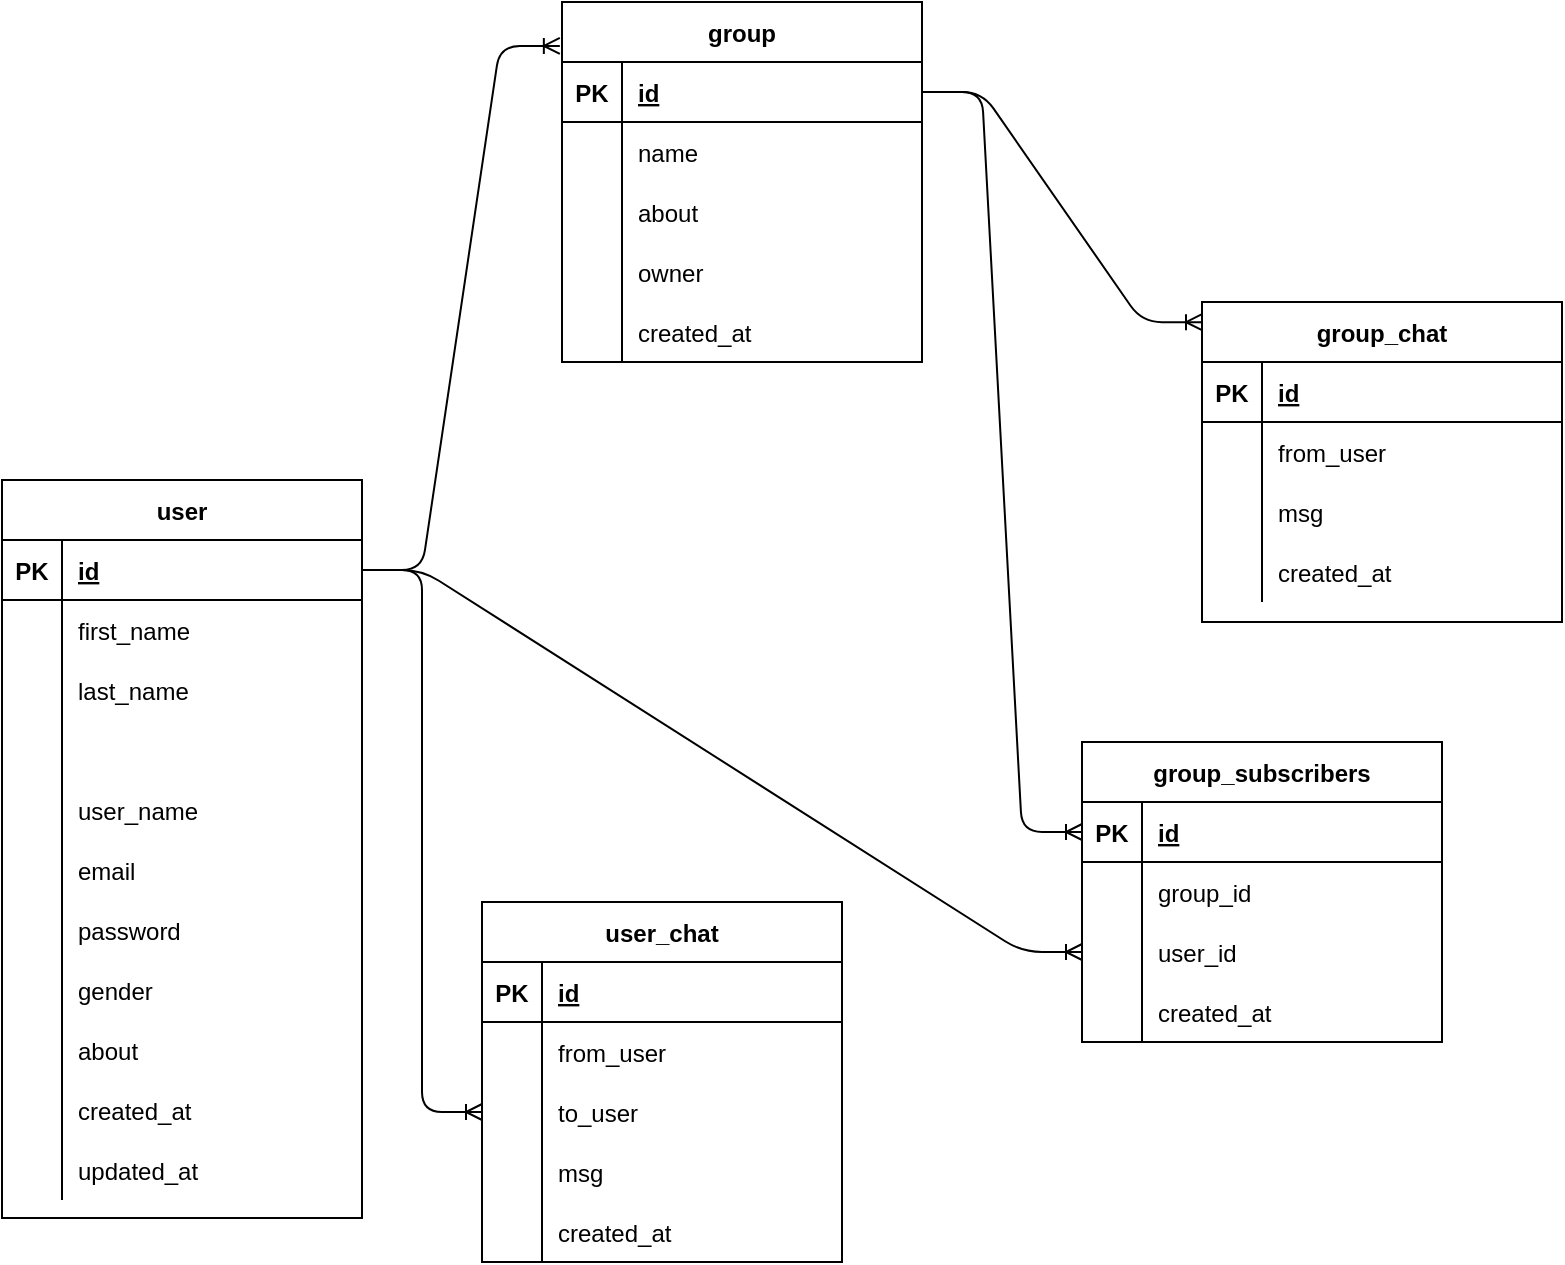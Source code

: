 <mxfile version="20.3.0" type="device"><diagram id="HJh2XN7zHFTDFVtZtHjm" name="Page-1"><mxGraphModel dx="1102" dy="695" grid="1" gridSize="10" guides="1" tooltips="1" connect="1" arrows="1" fold="1" page="1" pageScale="1" pageWidth="850" pageHeight="1100" math="0" shadow="0"><root><mxCell id="0"/><mxCell id="1" parent="0"/><mxCell id="1xG9uWIQXTf4gxkNBVb8-1" value="user" style="shape=table;startSize=30;container=1;collapsible=1;childLayout=tableLayout;fixedRows=1;rowLines=0;fontStyle=1;align=center;resizeLast=1;" parent="1" vertex="1"><mxGeometry x="30" y="429" width="180" height="369" as="geometry"/></mxCell><mxCell id="1xG9uWIQXTf4gxkNBVb8-2" value="" style="shape=partialRectangle;collapsible=0;dropTarget=0;pointerEvents=0;fillColor=none;top=0;left=0;bottom=1;right=0;points=[[0,0.5],[1,0.5]];portConstraint=eastwest;" parent="1xG9uWIQXTf4gxkNBVb8-1" vertex="1"><mxGeometry y="30" width="180" height="30" as="geometry"/></mxCell><mxCell id="1xG9uWIQXTf4gxkNBVb8-3" value="PK" style="shape=partialRectangle;connectable=0;fillColor=none;top=0;left=0;bottom=0;right=0;fontStyle=1;overflow=hidden;" parent="1xG9uWIQXTf4gxkNBVb8-2" vertex="1"><mxGeometry width="30" height="30" as="geometry"><mxRectangle width="30" height="30" as="alternateBounds"/></mxGeometry></mxCell><mxCell id="1xG9uWIQXTf4gxkNBVb8-4" value="id" style="shape=partialRectangle;connectable=0;fillColor=none;top=0;left=0;bottom=0;right=0;align=left;spacingLeft=6;fontStyle=5;overflow=hidden;" parent="1xG9uWIQXTf4gxkNBVb8-2" vertex="1"><mxGeometry x="30" width="150" height="30" as="geometry"><mxRectangle width="150" height="30" as="alternateBounds"/></mxGeometry></mxCell><mxCell id="1xG9uWIQXTf4gxkNBVb8-5" value="" style="shape=partialRectangle;collapsible=0;dropTarget=0;pointerEvents=0;fillColor=none;top=0;left=0;bottom=0;right=0;points=[[0,0.5],[1,0.5]];portConstraint=eastwest;" parent="1xG9uWIQXTf4gxkNBVb8-1" vertex="1"><mxGeometry y="60" width="180" height="30" as="geometry"/></mxCell><mxCell id="1xG9uWIQXTf4gxkNBVb8-6" value="" style="shape=partialRectangle;connectable=0;fillColor=none;top=0;left=0;bottom=0;right=0;editable=1;overflow=hidden;" parent="1xG9uWIQXTf4gxkNBVb8-5" vertex="1"><mxGeometry width="30" height="30" as="geometry"><mxRectangle width="30" height="30" as="alternateBounds"/></mxGeometry></mxCell><mxCell id="1xG9uWIQXTf4gxkNBVb8-7" value="first_name" style="shape=partialRectangle;connectable=0;fillColor=none;top=0;left=0;bottom=0;right=0;align=left;spacingLeft=6;overflow=hidden;" parent="1xG9uWIQXTf4gxkNBVb8-5" vertex="1"><mxGeometry x="30" width="150" height="30" as="geometry"><mxRectangle width="150" height="30" as="alternateBounds"/></mxGeometry></mxCell><mxCell id="-Euxoih3CW-MDkPxQzB0-1" value="" style="shape=partialRectangle;collapsible=0;dropTarget=0;pointerEvents=0;fillColor=none;top=0;left=0;bottom=0;right=0;points=[[0,0.5],[1,0.5]];portConstraint=eastwest;" vertex="1" parent="1xG9uWIQXTf4gxkNBVb8-1"><mxGeometry y="90" width="180" height="30" as="geometry"/></mxCell><mxCell id="-Euxoih3CW-MDkPxQzB0-2" value="" style="shape=partialRectangle;connectable=0;fillColor=none;top=0;left=0;bottom=0;right=0;editable=1;overflow=hidden;" vertex="1" parent="-Euxoih3CW-MDkPxQzB0-1"><mxGeometry width="30" height="30" as="geometry"><mxRectangle width="30" height="30" as="alternateBounds"/></mxGeometry></mxCell><mxCell id="-Euxoih3CW-MDkPxQzB0-3" value="last_name" style="shape=partialRectangle;connectable=0;fillColor=none;top=0;left=0;bottom=0;right=0;align=left;spacingLeft=6;overflow=hidden;" vertex="1" parent="-Euxoih3CW-MDkPxQzB0-1"><mxGeometry x="30" width="150" height="30" as="geometry"><mxRectangle width="150" height="30" as="alternateBounds"/></mxGeometry></mxCell><mxCell id="1xG9uWIQXTf4gxkNBVb8-8" value="" style="shape=partialRectangle;collapsible=0;dropTarget=0;pointerEvents=0;fillColor=none;top=0;left=0;bottom=0;right=0;points=[[0,0.5],[1,0.5]];portConstraint=eastwest;" parent="1xG9uWIQXTf4gxkNBVb8-1" vertex="1"><mxGeometry y="120" width="180" height="30" as="geometry"/></mxCell><mxCell id="1xG9uWIQXTf4gxkNBVb8-9" value="" style="shape=partialRectangle;connectable=0;fillColor=none;top=0;left=0;bottom=0;right=0;editable=1;overflow=hidden;" parent="1xG9uWIQXTf4gxkNBVb8-8" vertex="1"><mxGeometry width="30" height="30" as="geometry"><mxRectangle width="30" height="30" as="alternateBounds"/></mxGeometry></mxCell><mxCell id="1xG9uWIQXTf4gxkNBVb8-10" value="" style="shape=partialRectangle;connectable=0;fillColor=none;top=0;left=0;bottom=0;right=0;align=left;spacingLeft=6;overflow=hidden;" parent="1xG9uWIQXTf4gxkNBVb8-8" vertex="1"><mxGeometry x="30" width="150" height="30" as="geometry"><mxRectangle width="150" height="30" as="alternateBounds"/></mxGeometry></mxCell><mxCell id="1xG9uWIQXTf4gxkNBVb8-11" value="" style="shape=partialRectangle;collapsible=0;dropTarget=0;pointerEvents=0;fillColor=none;top=0;left=0;bottom=0;right=0;points=[[0,0.5],[1,0.5]];portConstraint=eastwest;" parent="1xG9uWIQXTf4gxkNBVb8-1" vertex="1"><mxGeometry y="150" width="180" height="30" as="geometry"/></mxCell><mxCell id="1xG9uWIQXTf4gxkNBVb8-12" value="" style="shape=partialRectangle;connectable=0;fillColor=none;top=0;left=0;bottom=0;right=0;editable=1;overflow=hidden;" parent="1xG9uWIQXTf4gxkNBVb8-11" vertex="1"><mxGeometry width="30" height="30" as="geometry"><mxRectangle width="30" height="30" as="alternateBounds"/></mxGeometry></mxCell><mxCell id="1xG9uWIQXTf4gxkNBVb8-13" value="user_name" style="shape=partialRectangle;connectable=0;fillColor=none;top=0;left=0;bottom=0;right=0;align=left;spacingLeft=6;overflow=hidden;" parent="1xG9uWIQXTf4gxkNBVb8-11" vertex="1"><mxGeometry x="30" width="150" height="30" as="geometry"><mxRectangle width="150" height="30" as="alternateBounds"/></mxGeometry></mxCell><mxCell id="xAyFOA5iK-Rha3Kn03rB-1" value="" style="shape=partialRectangle;collapsible=0;dropTarget=0;pointerEvents=0;fillColor=none;top=0;left=0;bottom=0;right=0;points=[[0,0.5],[1,0.5]];portConstraint=eastwest;" parent="1xG9uWIQXTf4gxkNBVb8-1" vertex="1"><mxGeometry y="180" width="180" height="30" as="geometry"/></mxCell><mxCell id="xAyFOA5iK-Rha3Kn03rB-2" value="" style="shape=partialRectangle;connectable=0;fillColor=none;top=0;left=0;bottom=0;right=0;editable=1;overflow=hidden;" parent="xAyFOA5iK-Rha3Kn03rB-1" vertex="1"><mxGeometry width="30" height="30" as="geometry"><mxRectangle width="30" height="30" as="alternateBounds"/></mxGeometry></mxCell><mxCell id="xAyFOA5iK-Rha3Kn03rB-3" value="email" style="shape=partialRectangle;connectable=0;fillColor=none;top=0;left=0;bottom=0;right=0;align=left;spacingLeft=6;overflow=hidden;" parent="xAyFOA5iK-Rha3Kn03rB-1" vertex="1"><mxGeometry x="30" width="150" height="30" as="geometry"><mxRectangle width="150" height="30" as="alternateBounds"/></mxGeometry></mxCell><mxCell id="xAyFOA5iK-Rha3Kn03rB-4" value="" style="shape=partialRectangle;collapsible=0;dropTarget=0;pointerEvents=0;fillColor=none;top=0;left=0;bottom=0;right=0;points=[[0,0.5],[1,0.5]];portConstraint=eastwest;" parent="1xG9uWIQXTf4gxkNBVb8-1" vertex="1"><mxGeometry y="210" width="180" height="30" as="geometry"/></mxCell><mxCell id="xAyFOA5iK-Rha3Kn03rB-5" value="" style="shape=partialRectangle;connectable=0;fillColor=none;top=0;left=0;bottom=0;right=0;editable=1;overflow=hidden;" parent="xAyFOA5iK-Rha3Kn03rB-4" vertex="1"><mxGeometry width="30" height="30" as="geometry"><mxRectangle width="30" height="30" as="alternateBounds"/></mxGeometry></mxCell><mxCell id="xAyFOA5iK-Rha3Kn03rB-6" value="password" style="shape=partialRectangle;connectable=0;fillColor=none;top=0;left=0;bottom=0;right=0;align=left;spacingLeft=6;overflow=hidden;" parent="xAyFOA5iK-Rha3Kn03rB-4" vertex="1"><mxGeometry x="30" width="150" height="30" as="geometry"><mxRectangle width="150" height="30" as="alternateBounds"/></mxGeometry></mxCell><mxCell id="1xG9uWIQXTf4gxkNBVb8-14" value="" style="shape=partialRectangle;collapsible=0;dropTarget=0;pointerEvents=0;fillColor=none;top=0;left=0;bottom=0;right=0;points=[[0,0.5],[1,0.5]];portConstraint=eastwest;" parent="1xG9uWIQXTf4gxkNBVb8-1" vertex="1"><mxGeometry y="240" width="180" height="30" as="geometry"/></mxCell><mxCell id="1xG9uWIQXTf4gxkNBVb8-15" value="" style="shape=partialRectangle;connectable=0;fillColor=none;top=0;left=0;bottom=0;right=0;editable=1;overflow=hidden;" parent="1xG9uWIQXTf4gxkNBVb8-14" vertex="1"><mxGeometry width="30" height="30" as="geometry"><mxRectangle width="30" height="30" as="alternateBounds"/></mxGeometry></mxCell><mxCell id="1xG9uWIQXTf4gxkNBVb8-16" value="gender" style="shape=partialRectangle;connectable=0;fillColor=none;top=0;left=0;bottom=0;right=0;align=left;spacingLeft=6;overflow=hidden;" parent="1xG9uWIQXTf4gxkNBVb8-14" vertex="1"><mxGeometry x="30" width="150" height="30" as="geometry"><mxRectangle width="150" height="30" as="alternateBounds"/></mxGeometry></mxCell><mxCell id="1xG9uWIQXTf4gxkNBVb8-17" value="" style="shape=partialRectangle;collapsible=0;dropTarget=0;pointerEvents=0;fillColor=none;top=0;left=0;bottom=0;right=0;points=[[0,0.5],[1,0.5]];portConstraint=eastwest;" parent="1xG9uWIQXTf4gxkNBVb8-1" vertex="1"><mxGeometry y="270" width="180" height="30" as="geometry"/></mxCell><mxCell id="1xG9uWIQXTf4gxkNBVb8-18" value="" style="shape=partialRectangle;connectable=0;fillColor=none;top=0;left=0;bottom=0;right=0;editable=1;overflow=hidden;" parent="1xG9uWIQXTf4gxkNBVb8-17" vertex="1"><mxGeometry width="30" height="30" as="geometry"><mxRectangle width="30" height="30" as="alternateBounds"/></mxGeometry></mxCell><mxCell id="1xG9uWIQXTf4gxkNBVb8-19" value="about" style="shape=partialRectangle;connectable=0;fillColor=none;top=0;left=0;bottom=0;right=0;align=left;spacingLeft=6;overflow=hidden;" parent="1xG9uWIQXTf4gxkNBVb8-17" vertex="1"><mxGeometry x="30" width="150" height="30" as="geometry"><mxRectangle width="150" height="30" as="alternateBounds"/></mxGeometry></mxCell><mxCell id="1xG9uWIQXTf4gxkNBVb8-20" value="" style="shape=partialRectangle;collapsible=0;dropTarget=0;pointerEvents=0;fillColor=none;top=0;left=0;bottom=0;right=0;points=[[0,0.5],[1,0.5]];portConstraint=eastwest;" parent="1xG9uWIQXTf4gxkNBVb8-1" vertex="1"><mxGeometry y="300" width="180" height="30" as="geometry"/></mxCell><mxCell id="1xG9uWIQXTf4gxkNBVb8-21" value="" style="shape=partialRectangle;connectable=0;fillColor=none;top=0;left=0;bottom=0;right=0;editable=1;overflow=hidden;" parent="1xG9uWIQXTf4gxkNBVb8-20" vertex="1"><mxGeometry width="30" height="30" as="geometry"><mxRectangle width="30" height="30" as="alternateBounds"/></mxGeometry></mxCell><mxCell id="1xG9uWIQXTf4gxkNBVb8-22" value="created_at" style="shape=partialRectangle;connectable=0;fillColor=none;top=0;left=0;bottom=0;right=0;align=left;spacingLeft=6;overflow=hidden;" parent="1xG9uWIQXTf4gxkNBVb8-20" vertex="1"><mxGeometry x="30" width="150" height="30" as="geometry"><mxRectangle width="150" height="30" as="alternateBounds"/></mxGeometry></mxCell><mxCell id="-Euxoih3CW-MDkPxQzB0-4" value="" style="shape=partialRectangle;collapsible=0;dropTarget=0;pointerEvents=0;fillColor=none;top=0;left=0;bottom=0;right=0;points=[[0,0.5],[1,0.5]];portConstraint=eastwest;" vertex="1" parent="1xG9uWIQXTf4gxkNBVb8-1"><mxGeometry y="330" width="180" height="30" as="geometry"/></mxCell><mxCell id="-Euxoih3CW-MDkPxQzB0-5" value="" style="shape=partialRectangle;connectable=0;fillColor=none;top=0;left=0;bottom=0;right=0;editable=1;overflow=hidden;" vertex="1" parent="-Euxoih3CW-MDkPxQzB0-4"><mxGeometry width="30" height="30" as="geometry"><mxRectangle width="30" height="30" as="alternateBounds"/></mxGeometry></mxCell><mxCell id="-Euxoih3CW-MDkPxQzB0-6" value="updated_at" style="shape=partialRectangle;connectable=0;fillColor=none;top=0;left=0;bottom=0;right=0;align=left;spacingLeft=6;overflow=hidden;" vertex="1" parent="-Euxoih3CW-MDkPxQzB0-4"><mxGeometry x="30" width="150" height="30" as="geometry"><mxRectangle width="150" height="30" as="alternateBounds"/></mxGeometry></mxCell><mxCell id="1xG9uWIQXTf4gxkNBVb8-23" value="group" style="shape=table;startSize=30;container=1;collapsible=1;childLayout=tableLayout;fixedRows=1;rowLines=0;fontStyle=1;align=center;resizeLast=1;" parent="1" vertex="1"><mxGeometry x="310" y="190" width="180" height="180" as="geometry"/></mxCell><mxCell id="1xG9uWIQXTf4gxkNBVb8-24" value="" style="shape=partialRectangle;collapsible=0;dropTarget=0;pointerEvents=0;fillColor=none;top=0;left=0;bottom=1;right=0;points=[[0,0.5],[1,0.5]];portConstraint=eastwest;" parent="1xG9uWIQXTf4gxkNBVb8-23" vertex="1"><mxGeometry y="30" width="180" height="30" as="geometry"/></mxCell><mxCell id="1xG9uWIQXTf4gxkNBVb8-25" value="PK" style="shape=partialRectangle;connectable=0;fillColor=none;top=0;left=0;bottom=0;right=0;fontStyle=1;overflow=hidden;" parent="1xG9uWIQXTf4gxkNBVb8-24" vertex="1"><mxGeometry width="30" height="30" as="geometry"><mxRectangle width="30" height="30" as="alternateBounds"/></mxGeometry></mxCell><mxCell id="1xG9uWIQXTf4gxkNBVb8-26" value="id" style="shape=partialRectangle;connectable=0;fillColor=none;top=0;left=0;bottom=0;right=0;align=left;spacingLeft=6;fontStyle=5;overflow=hidden;" parent="1xG9uWIQXTf4gxkNBVb8-24" vertex="1"><mxGeometry x="30" width="150" height="30" as="geometry"><mxRectangle width="150" height="30" as="alternateBounds"/></mxGeometry></mxCell><mxCell id="1xG9uWIQXTf4gxkNBVb8-27" value="" style="shape=partialRectangle;collapsible=0;dropTarget=0;pointerEvents=0;fillColor=none;top=0;left=0;bottom=0;right=0;points=[[0,0.5],[1,0.5]];portConstraint=eastwest;" parent="1xG9uWIQXTf4gxkNBVb8-23" vertex="1"><mxGeometry y="60" width="180" height="30" as="geometry"/></mxCell><mxCell id="1xG9uWIQXTf4gxkNBVb8-28" value="" style="shape=partialRectangle;connectable=0;fillColor=none;top=0;left=0;bottom=0;right=0;editable=1;overflow=hidden;" parent="1xG9uWIQXTf4gxkNBVb8-27" vertex="1"><mxGeometry width="30" height="30" as="geometry"><mxRectangle width="30" height="30" as="alternateBounds"/></mxGeometry></mxCell><mxCell id="1xG9uWIQXTf4gxkNBVb8-29" value="name" style="shape=partialRectangle;connectable=0;fillColor=none;top=0;left=0;bottom=0;right=0;align=left;spacingLeft=6;overflow=hidden;" parent="1xG9uWIQXTf4gxkNBVb8-27" vertex="1"><mxGeometry x="30" width="150" height="30" as="geometry"><mxRectangle width="150" height="30" as="alternateBounds"/></mxGeometry></mxCell><mxCell id="1xG9uWIQXTf4gxkNBVb8-30" value="" style="shape=partialRectangle;collapsible=0;dropTarget=0;pointerEvents=0;fillColor=none;top=0;left=0;bottom=0;right=0;points=[[0,0.5],[1,0.5]];portConstraint=eastwest;" parent="1xG9uWIQXTf4gxkNBVb8-23" vertex="1"><mxGeometry y="90" width="180" height="30" as="geometry"/></mxCell><mxCell id="1xG9uWIQXTf4gxkNBVb8-31" value="" style="shape=partialRectangle;connectable=0;fillColor=none;top=0;left=0;bottom=0;right=0;editable=1;overflow=hidden;" parent="1xG9uWIQXTf4gxkNBVb8-30" vertex="1"><mxGeometry width="30" height="30" as="geometry"><mxRectangle width="30" height="30" as="alternateBounds"/></mxGeometry></mxCell><mxCell id="1xG9uWIQXTf4gxkNBVb8-32" value="about" style="shape=partialRectangle;connectable=0;fillColor=none;top=0;left=0;bottom=0;right=0;align=left;spacingLeft=6;overflow=hidden;" parent="1xG9uWIQXTf4gxkNBVb8-30" vertex="1"><mxGeometry x="30" width="150" height="30" as="geometry"><mxRectangle width="150" height="30" as="alternateBounds"/></mxGeometry></mxCell><mxCell id="1xG9uWIQXTf4gxkNBVb8-33" value="" style="shape=partialRectangle;collapsible=0;dropTarget=0;pointerEvents=0;fillColor=none;top=0;left=0;bottom=0;right=0;points=[[0,0.5],[1,0.5]];portConstraint=eastwest;" parent="1xG9uWIQXTf4gxkNBVb8-23" vertex="1"><mxGeometry y="120" width="180" height="30" as="geometry"/></mxCell><mxCell id="1xG9uWIQXTf4gxkNBVb8-34" value="" style="shape=partialRectangle;connectable=0;fillColor=none;top=0;left=0;bottom=0;right=0;editable=1;overflow=hidden;" parent="1xG9uWIQXTf4gxkNBVb8-33" vertex="1"><mxGeometry width="30" height="30" as="geometry"><mxRectangle width="30" height="30" as="alternateBounds"/></mxGeometry></mxCell><mxCell id="1xG9uWIQXTf4gxkNBVb8-35" value="owner" style="shape=partialRectangle;connectable=0;fillColor=none;top=0;left=0;bottom=0;right=0;align=left;spacingLeft=6;overflow=hidden;" parent="1xG9uWIQXTf4gxkNBVb8-33" vertex="1"><mxGeometry x="30" width="150" height="30" as="geometry"><mxRectangle width="150" height="30" as="alternateBounds"/></mxGeometry></mxCell><mxCell id="1xG9uWIQXTf4gxkNBVb8-36" value="" style="shape=partialRectangle;collapsible=0;dropTarget=0;pointerEvents=0;fillColor=none;top=0;left=0;bottom=0;right=0;points=[[0,0.5],[1,0.5]];portConstraint=eastwest;" parent="1xG9uWIQXTf4gxkNBVb8-23" vertex="1"><mxGeometry y="150" width="180" height="30" as="geometry"/></mxCell><mxCell id="1xG9uWIQXTf4gxkNBVb8-37" value="" style="shape=partialRectangle;connectable=0;fillColor=none;top=0;left=0;bottom=0;right=0;editable=1;overflow=hidden;" parent="1xG9uWIQXTf4gxkNBVb8-36" vertex="1"><mxGeometry width="30" height="30" as="geometry"><mxRectangle width="30" height="30" as="alternateBounds"/></mxGeometry></mxCell><mxCell id="1xG9uWIQXTf4gxkNBVb8-38" value="created_at" style="shape=partialRectangle;connectable=0;fillColor=none;top=0;left=0;bottom=0;right=0;align=left;spacingLeft=6;overflow=hidden;" parent="1xG9uWIQXTf4gxkNBVb8-36" vertex="1"><mxGeometry x="30" width="150" height="30" as="geometry"><mxRectangle width="150" height="30" as="alternateBounds"/></mxGeometry></mxCell><mxCell id="1xG9uWIQXTf4gxkNBVb8-39" value="group_chat" style="shape=table;startSize=30;container=1;collapsible=1;childLayout=tableLayout;fixedRows=1;rowLines=0;fontStyle=1;align=center;resizeLast=1;" parent="1" vertex="1"><mxGeometry x="630" y="340" width="180" height="160" as="geometry"/></mxCell><mxCell id="1xG9uWIQXTf4gxkNBVb8-40" value="" style="shape=partialRectangle;collapsible=0;dropTarget=0;pointerEvents=0;fillColor=none;top=0;left=0;bottom=1;right=0;points=[[0,0.5],[1,0.5]];portConstraint=eastwest;" parent="1xG9uWIQXTf4gxkNBVb8-39" vertex="1"><mxGeometry y="30" width="180" height="30" as="geometry"/></mxCell><mxCell id="1xG9uWIQXTf4gxkNBVb8-41" value="PK" style="shape=partialRectangle;connectable=0;fillColor=none;top=0;left=0;bottom=0;right=0;fontStyle=1;overflow=hidden;" parent="1xG9uWIQXTf4gxkNBVb8-40" vertex="1"><mxGeometry width="30" height="30" as="geometry"><mxRectangle width="30" height="30" as="alternateBounds"/></mxGeometry></mxCell><mxCell id="1xG9uWIQXTf4gxkNBVb8-42" value="id" style="shape=partialRectangle;connectable=0;fillColor=none;top=0;left=0;bottom=0;right=0;align=left;spacingLeft=6;fontStyle=5;overflow=hidden;" parent="1xG9uWIQXTf4gxkNBVb8-40" vertex="1"><mxGeometry x="30" width="150" height="30" as="geometry"><mxRectangle width="150" height="30" as="alternateBounds"/></mxGeometry></mxCell><mxCell id="1xG9uWIQXTf4gxkNBVb8-43" value="" style="shape=partialRectangle;collapsible=0;dropTarget=0;pointerEvents=0;fillColor=none;top=0;left=0;bottom=0;right=0;points=[[0,0.5],[1,0.5]];portConstraint=eastwest;" parent="1xG9uWIQXTf4gxkNBVb8-39" vertex="1"><mxGeometry y="60" width="180" height="30" as="geometry"/></mxCell><mxCell id="1xG9uWIQXTf4gxkNBVb8-44" value="" style="shape=partialRectangle;connectable=0;fillColor=none;top=0;left=0;bottom=0;right=0;editable=1;overflow=hidden;" parent="1xG9uWIQXTf4gxkNBVb8-43" vertex="1"><mxGeometry width="30" height="30" as="geometry"><mxRectangle width="30" height="30" as="alternateBounds"/></mxGeometry></mxCell><mxCell id="1xG9uWIQXTf4gxkNBVb8-45" value="from_user" style="shape=partialRectangle;connectable=0;fillColor=none;top=0;left=0;bottom=0;right=0;align=left;spacingLeft=6;overflow=hidden;" parent="1xG9uWIQXTf4gxkNBVb8-43" vertex="1"><mxGeometry x="30" width="150" height="30" as="geometry"><mxRectangle width="150" height="30" as="alternateBounds"/></mxGeometry></mxCell><mxCell id="1xG9uWIQXTf4gxkNBVb8-46" value="" style="shape=partialRectangle;collapsible=0;dropTarget=0;pointerEvents=0;fillColor=none;top=0;left=0;bottom=0;right=0;points=[[0,0.5],[1,0.5]];portConstraint=eastwest;" parent="1xG9uWIQXTf4gxkNBVb8-39" vertex="1"><mxGeometry y="90" width="180" height="30" as="geometry"/></mxCell><mxCell id="1xG9uWIQXTf4gxkNBVb8-47" value="" style="shape=partialRectangle;connectable=0;fillColor=none;top=0;left=0;bottom=0;right=0;editable=1;overflow=hidden;" parent="1xG9uWIQXTf4gxkNBVb8-46" vertex="1"><mxGeometry width="30" height="30" as="geometry"><mxRectangle width="30" height="30" as="alternateBounds"/></mxGeometry></mxCell><mxCell id="1xG9uWIQXTf4gxkNBVb8-48" value="msg" style="shape=partialRectangle;connectable=0;fillColor=none;top=0;left=0;bottom=0;right=0;align=left;spacingLeft=6;overflow=hidden;" parent="1xG9uWIQXTf4gxkNBVb8-46" vertex="1"><mxGeometry x="30" width="150" height="30" as="geometry"><mxRectangle width="150" height="30" as="alternateBounds"/></mxGeometry></mxCell><mxCell id="1xG9uWIQXTf4gxkNBVb8-49" value="" style="shape=partialRectangle;collapsible=0;dropTarget=0;pointerEvents=0;fillColor=none;top=0;left=0;bottom=0;right=0;points=[[0,0.5],[1,0.5]];portConstraint=eastwest;" parent="1xG9uWIQXTf4gxkNBVb8-39" vertex="1"><mxGeometry y="120" width="180" height="30" as="geometry"/></mxCell><mxCell id="1xG9uWIQXTf4gxkNBVb8-50" value="" style="shape=partialRectangle;connectable=0;fillColor=none;top=0;left=0;bottom=0;right=0;editable=1;overflow=hidden;" parent="1xG9uWIQXTf4gxkNBVb8-49" vertex="1"><mxGeometry width="30" height="30" as="geometry"><mxRectangle width="30" height="30" as="alternateBounds"/></mxGeometry></mxCell><mxCell id="1xG9uWIQXTf4gxkNBVb8-51" value="created_at" style="shape=partialRectangle;connectable=0;fillColor=none;top=0;left=0;bottom=0;right=0;align=left;spacingLeft=6;overflow=hidden;" parent="1xG9uWIQXTf4gxkNBVb8-49" vertex="1"><mxGeometry x="30" width="150" height="30" as="geometry"><mxRectangle width="150" height="30" as="alternateBounds"/></mxGeometry></mxCell><mxCell id="1xG9uWIQXTf4gxkNBVb8-52" value="group_subscribers" style="shape=table;startSize=30;container=1;collapsible=1;childLayout=tableLayout;fixedRows=1;rowLines=0;fontStyle=1;align=center;resizeLast=1;" parent="1" vertex="1"><mxGeometry x="570" y="560" width="180" height="150" as="geometry"/></mxCell><mxCell id="1xG9uWIQXTf4gxkNBVb8-53" value="" style="shape=partialRectangle;collapsible=0;dropTarget=0;pointerEvents=0;fillColor=none;top=0;left=0;bottom=1;right=0;points=[[0,0.5],[1,0.5]];portConstraint=eastwest;" parent="1xG9uWIQXTf4gxkNBVb8-52" vertex="1"><mxGeometry y="30" width="180" height="30" as="geometry"/></mxCell><mxCell id="1xG9uWIQXTf4gxkNBVb8-54" value="PK" style="shape=partialRectangle;connectable=0;fillColor=none;top=0;left=0;bottom=0;right=0;fontStyle=1;overflow=hidden;" parent="1xG9uWIQXTf4gxkNBVb8-53" vertex="1"><mxGeometry width="30" height="30" as="geometry"><mxRectangle width="30" height="30" as="alternateBounds"/></mxGeometry></mxCell><mxCell id="1xG9uWIQXTf4gxkNBVb8-55" value="id" style="shape=partialRectangle;connectable=0;fillColor=none;top=0;left=0;bottom=0;right=0;align=left;spacingLeft=6;fontStyle=5;overflow=hidden;" parent="1xG9uWIQXTf4gxkNBVb8-53" vertex="1"><mxGeometry x="30" width="150" height="30" as="geometry"><mxRectangle width="150" height="30" as="alternateBounds"/></mxGeometry></mxCell><mxCell id="1xG9uWIQXTf4gxkNBVb8-56" value="" style="shape=partialRectangle;collapsible=0;dropTarget=0;pointerEvents=0;fillColor=none;top=0;left=0;bottom=0;right=0;points=[[0,0.5],[1,0.5]];portConstraint=eastwest;" parent="1xG9uWIQXTf4gxkNBVb8-52" vertex="1"><mxGeometry y="60" width="180" height="30" as="geometry"/></mxCell><mxCell id="1xG9uWIQXTf4gxkNBVb8-57" value="" style="shape=partialRectangle;connectable=0;fillColor=none;top=0;left=0;bottom=0;right=0;editable=1;overflow=hidden;" parent="1xG9uWIQXTf4gxkNBVb8-56" vertex="1"><mxGeometry width="30" height="30" as="geometry"><mxRectangle width="30" height="30" as="alternateBounds"/></mxGeometry></mxCell><mxCell id="1xG9uWIQXTf4gxkNBVb8-58" value="group_id" style="shape=partialRectangle;connectable=0;fillColor=none;top=0;left=0;bottom=0;right=0;align=left;spacingLeft=6;overflow=hidden;" parent="1xG9uWIQXTf4gxkNBVb8-56" vertex="1"><mxGeometry x="30" width="150" height="30" as="geometry"><mxRectangle width="150" height="30" as="alternateBounds"/></mxGeometry></mxCell><mxCell id="1xG9uWIQXTf4gxkNBVb8-59" value="" style="shape=partialRectangle;collapsible=0;dropTarget=0;pointerEvents=0;fillColor=none;top=0;left=0;bottom=0;right=0;points=[[0,0.5],[1,0.5]];portConstraint=eastwest;" parent="1xG9uWIQXTf4gxkNBVb8-52" vertex="1"><mxGeometry y="90" width="180" height="30" as="geometry"/></mxCell><mxCell id="1xG9uWIQXTf4gxkNBVb8-60" value="" style="shape=partialRectangle;connectable=0;fillColor=none;top=0;left=0;bottom=0;right=0;editable=1;overflow=hidden;" parent="1xG9uWIQXTf4gxkNBVb8-59" vertex="1"><mxGeometry width="30" height="30" as="geometry"><mxRectangle width="30" height="30" as="alternateBounds"/></mxGeometry></mxCell><mxCell id="1xG9uWIQXTf4gxkNBVb8-61" value="user_id" style="shape=partialRectangle;connectable=0;fillColor=none;top=0;left=0;bottom=0;right=0;align=left;spacingLeft=6;overflow=hidden;" parent="1xG9uWIQXTf4gxkNBVb8-59" vertex="1"><mxGeometry x="30" width="150" height="30" as="geometry"><mxRectangle width="150" height="30" as="alternateBounds"/></mxGeometry></mxCell><mxCell id="1xG9uWIQXTf4gxkNBVb8-81" value="" style="shape=partialRectangle;collapsible=0;dropTarget=0;pointerEvents=0;fillColor=none;top=0;left=0;bottom=0;right=0;points=[[0,0.5],[1,0.5]];portConstraint=eastwest;" parent="1xG9uWIQXTf4gxkNBVb8-52" vertex="1"><mxGeometry y="120" width="180" height="30" as="geometry"/></mxCell><mxCell id="1xG9uWIQXTf4gxkNBVb8-82" value="" style="shape=partialRectangle;connectable=0;fillColor=none;top=0;left=0;bottom=0;right=0;editable=1;overflow=hidden;" parent="1xG9uWIQXTf4gxkNBVb8-81" vertex="1"><mxGeometry width="30" height="30" as="geometry"><mxRectangle width="30" height="30" as="alternateBounds"/></mxGeometry></mxCell><mxCell id="1xG9uWIQXTf4gxkNBVb8-83" value="created_at" style="shape=partialRectangle;connectable=0;fillColor=none;top=0;left=0;bottom=0;right=0;align=left;spacingLeft=6;overflow=hidden;" parent="1xG9uWIQXTf4gxkNBVb8-81" vertex="1"><mxGeometry x="30" width="150" height="30" as="geometry"><mxRectangle width="150" height="30" as="alternateBounds"/></mxGeometry></mxCell><mxCell id="1xG9uWIQXTf4gxkNBVb8-65" value="user_chat" style="shape=table;startSize=30;container=1;collapsible=1;childLayout=tableLayout;fixedRows=1;rowLines=0;fontStyle=1;align=center;resizeLast=1;" parent="1" vertex="1"><mxGeometry x="270" y="640" width="180" height="180" as="geometry"/></mxCell><mxCell id="1xG9uWIQXTf4gxkNBVb8-66" value="" style="shape=partialRectangle;collapsible=0;dropTarget=0;pointerEvents=0;fillColor=none;top=0;left=0;bottom=1;right=0;points=[[0,0.5],[1,0.5]];portConstraint=eastwest;" parent="1xG9uWIQXTf4gxkNBVb8-65" vertex="1"><mxGeometry y="30" width="180" height="30" as="geometry"/></mxCell><mxCell id="1xG9uWIQXTf4gxkNBVb8-67" value="PK" style="shape=partialRectangle;connectable=0;fillColor=none;top=0;left=0;bottom=0;right=0;fontStyle=1;overflow=hidden;" parent="1xG9uWIQXTf4gxkNBVb8-66" vertex="1"><mxGeometry width="30" height="30" as="geometry"><mxRectangle width="30" height="30" as="alternateBounds"/></mxGeometry></mxCell><mxCell id="1xG9uWIQXTf4gxkNBVb8-68" value="id" style="shape=partialRectangle;connectable=0;fillColor=none;top=0;left=0;bottom=0;right=0;align=left;spacingLeft=6;fontStyle=5;overflow=hidden;" parent="1xG9uWIQXTf4gxkNBVb8-66" vertex="1"><mxGeometry x="30" width="150" height="30" as="geometry"><mxRectangle width="150" height="30" as="alternateBounds"/></mxGeometry></mxCell><mxCell id="1xG9uWIQXTf4gxkNBVb8-69" value="" style="shape=partialRectangle;collapsible=0;dropTarget=0;pointerEvents=0;fillColor=none;top=0;left=0;bottom=0;right=0;points=[[0,0.5],[1,0.5]];portConstraint=eastwest;" parent="1xG9uWIQXTf4gxkNBVb8-65" vertex="1"><mxGeometry y="60" width="180" height="30" as="geometry"/></mxCell><mxCell id="1xG9uWIQXTf4gxkNBVb8-70" value="" style="shape=partialRectangle;connectable=0;fillColor=none;top=0;left=0;bottom=0;right=0;editable=1;overflow=hidden;" parent="1xG9uWIQXTf4gxkNBVb8-69" vertex="1"><mxGeometry width="30" height="30" as="geometry"><mxRectangle width="30" height="30" as="alternateBounds"/></mxGeometry></mxCell><mxCell id="1xG9uWIQXTf4gxkNBVb8-71" value="from_user" style="shape=partialRectangle;connectable=0;fillColor=none;top=0;left=0;bottom=0;right=0;align=left;spacingLeft=6;overflow=hidden;" parent="1xG9uWIQXTf4gxkNBVb8-69" vertex="1"><mxGeometry x="30" width="150" height="30" as="geometry"><mxRectangle width="150" height="30" as="alternateBounds"/></mxGeometry></mxCell><mxCell id="1xG9uWIQXTf4gxkNBVb8-72" value="" style="shape=partialRectangle;collapsible=0;dropTarget=0;pointerEvents=0;fillColor=none;top=0;left=0;bottom=0;right=0;points=[[0,0.5],[1,0.5]];portConstraint=eastwest;" parent="1xG9uWIQXTf4gxkNBVb8-65" vertex="1"><mxGeometry y="90" width="180" height="30" as="geometry"/></mxCell><mxCell id="1xG9uWIQXTf4gxkNBVb8-73" value="" style="shape=partialRectangle;connectable=0;fillColor=none;top=0;left=0;bottom=0;right=0;editable=1;overflow=hidden;" parent="1xG9uWIQXTf4gxkNBVb8-72" vertex="1"><mxGeometry width="30" height="30" as="geometry"><mxRectangle width="30" height="30" as="alternateBounds"/></mxGeometry></mxCell><mxCell id="1xG9uWIQXTf4gxkNBVb8-74" value="to_user" style="shape=partialRectangle;connectable=0;fillColor=none;top=0;left=0;bottom=0;right=0;align=left;spacingLeft=6;overflow=hidden;" parent="1xG9uWIQXTf4gxkNBVb8-72" vertex="1"><mxGeometry x="30" width="150" height="30" as="geometry"><mxRectangle width="150" height="30" as="alternateBounds"/></mxGeometry></mxCell><mxCell id="1xG9uWIQXTf4gxkNBVb8-75" value="" style="shape=partialRectangle;collapsible=0;dropTarget=0;pointerEvents=0;fillColor=none;top=0;left=0;bottom=0;right=0;points=[[0,0.5],[1,0.5]];portConstraint=eastwest;" parent="1xG9uWIQXTf4gxkNBVb8-65" vertex="1"><mxGeometry y="120" width="180" height="30" as="geometry"/></mxCell><mxCell id="1xG9uWIQXTf4gxkNBVb8-76" value="" style="shape=partialRectangle;connectable=0;fillColor=none;top=0;left=0;bottom=0;right=0;editable=1;overflow=hidden;" parent="1xG9uWIQXTf4gxkNBVb8-75" vertex="1"><mxGeometry width="30" height="30" as="geometry"><mxRectangle width="30" height="30" as="alternateBounds"/></mxGeometry></mxCell><mxCell id="1xG9uWIQXTf4gxkNBVb8-77" value="msg" style="shape=partialRectangle;connectable=0;fillColor=none;top=0;left=0;bottom=0;right=0;align=left;spacingLeft=6;overflow=hidden;" parent="1xG9uWIQXTf4gxkNBVb8-75" vertex="1"><mxGeometry x="30" width="150" height="30" as="geometry"><mxRectangle width="150" height="30" as="alternateBounds"/></mxGeometry></mxCell><mxCell id="1xG9uWIQXTf4gxkNBVb8-78" value="" style="shape=partialRectangle;collapsible=0;dropTarget=0;pointerEvents=0;fillColor=none;top=0;left=0;bottom=0;right=0;points=[[0,0.5],[1,0.5]];portConstraint=eastwest;" parent="1xG9uWIQXTf4gxkNBVb8-65" vertex="1"><mxGeometry y="150" width="180" height="30" as="geometry"/></mxCell><mxCell id="1xG9uWIQXTf4gxkNBVb8-79" value="" style="shape=partialRectangle;connectable=0;fillColor=none;top=0;left=0;bottom=0;right=0;editable=1;overflow=hidden;" parent="1xG9uWIQXTf4gxkNBVb8-78" vertex="1"><mxGeometry width="30" height="30" as="geometry"><mxRectangle width="30" height="30" as="alternateBounds"/></mxGeometry></mxCell><mxCell id="1xG9uWIQXTf4gxkNBVb8-80" value="created_at" style="shape=partialRectangle;connectable=0;fillColor=none;top=0;left=0;bottom=0;right=0;align=left;spacingLeft=6;overflow=hidden;" parent="1xG9uWIQXTf4gxkNBVb8-78" vertex="1"><mxGeometry x="30" width="150" height="30" as="geometry"><mxRectangle width="150" height="30" as="alternateBounds"/></mxGeometry></mxCell><mxCell id="1xG9uWIQXTf4gxkNBVb8-87" value="" style="edgeStyle=entityRelationEdgeStyle;fontSize=12;html=1;endArrow=ERoneToMany;entryX=-0.006;entryY=0.122;entryDx=0;entryDy=0;entryPerimeter=0;exitX=1;exitY=0.5;exitDx=0;exitDy=0;" parent="1" source="1xG9uWIQXTf4gxkNBVb8-2" target="1xG9uWIQXTf4gxkNBVb8-23" edge="1"><mxGeometry width="100" height="100" relative="1" as="geometry"><mxPoint x="390" y="440" as="sourcePoint"/><mxPoint x="490" y="340" as="targetPoint"/></mxGeometry></mxCell><mxCell id="1xG9uWIQXTf4gxkNBVb8-88" value="" style="edgeStyle=entityRelationEdgeStyle;fontSize=12;html=1;endArrow=ERoneToMany;exitX=1;exitY=0.5;exitDx=0;exitDy=0;entryX=0;entryY=0.063;entryDx=0;entryDy=0;entryPerimeter=0;" parent="1" source="1xG9uWIQXTf4gxkNBVb8-24" target="1xG9uWIQXTf4gxkNBVb8-39" edge="1"><mxGeometry width="100" height="100" relative="1" as="geometry"><mxPoint x="570" y="450" as="sourcePoint"/><mxPoint x="630" y="327" as="targetPoint"/></mxGeometry></mxCell><mxCell id="1xG9uWIQXTf4gxkNBVb8-89" value="" style="edgeStyle=entityRelationEdgeStyle;fontSize=12;html=1;endArrow=ERoneToMany;exitX=1;exitY=0.5;exitDx=0;exitDy=0;entryX=0;entryY=0.5;entryDx=0;entryDy=0;" parent="1" source="1xG9uWIQXTf4gxkNBVb8-2" target="1xG9uWIQXTf4gxkNBVb8-72" edge="1"><mxGeometry width="100" height="100" relative="1" as="geometry"><mxPoint x="370" y="600" as="sourcePoint"/><mxPoint x="510" y="620" as="targetPoint"/></mxGeometry></mxCell><mxCell id="1xG9uWIQXTf4gxkNBVb8-90" value="" style="edgeStyle=entityRelationEdgeStyle;fontSize=12;html=1;endArrow=ERoneToMany;entryX=0;entryY=0.5;entryDx=0;entryDy=0;exitX=1;exitY=0.5;exitDx=0;exitDy=0;" parent="1" source="1xG9uWIQXTf4gxkNBVb8-24" target="1xG9uWIQXTf4gxkNBVb8-53" edge="1"><mxGeometry width="100" height="100" relative="1" as="geometry"><mxPoint x="380" y="520" as="sourcePoint"/><mxPoint x="470" y="500" as="targetPoint"/></mxGeometry></mxCell><mxCell id="1xG9uWIQXTf4gxkNBVb8-92" value="" style="edgeStyle=entityRelationEdgeStyle;fontSize=12;html=1;endArrow=ERoneToMany;exitX=1;exitY=0.5;exitDx=0;exitDy=0;entryX=0;entryY=0.5;entryDx=0;entryDy=0;" parent="1" source="1xG9uWIQXTf4gxkNBVb8-2" target="1xG9uWIQXTf4gxkNBVb8-59" edge="1"><mxGeometry width="100" height="100" relative="1" as="geometry"><mxPoint x="370" y="700" as="sourcePoint"/><mxPoint x="470" y="600" as="targetPoint"/></mxGeometry></mxCell></root></mxGraphModel></diagram></mxfile>